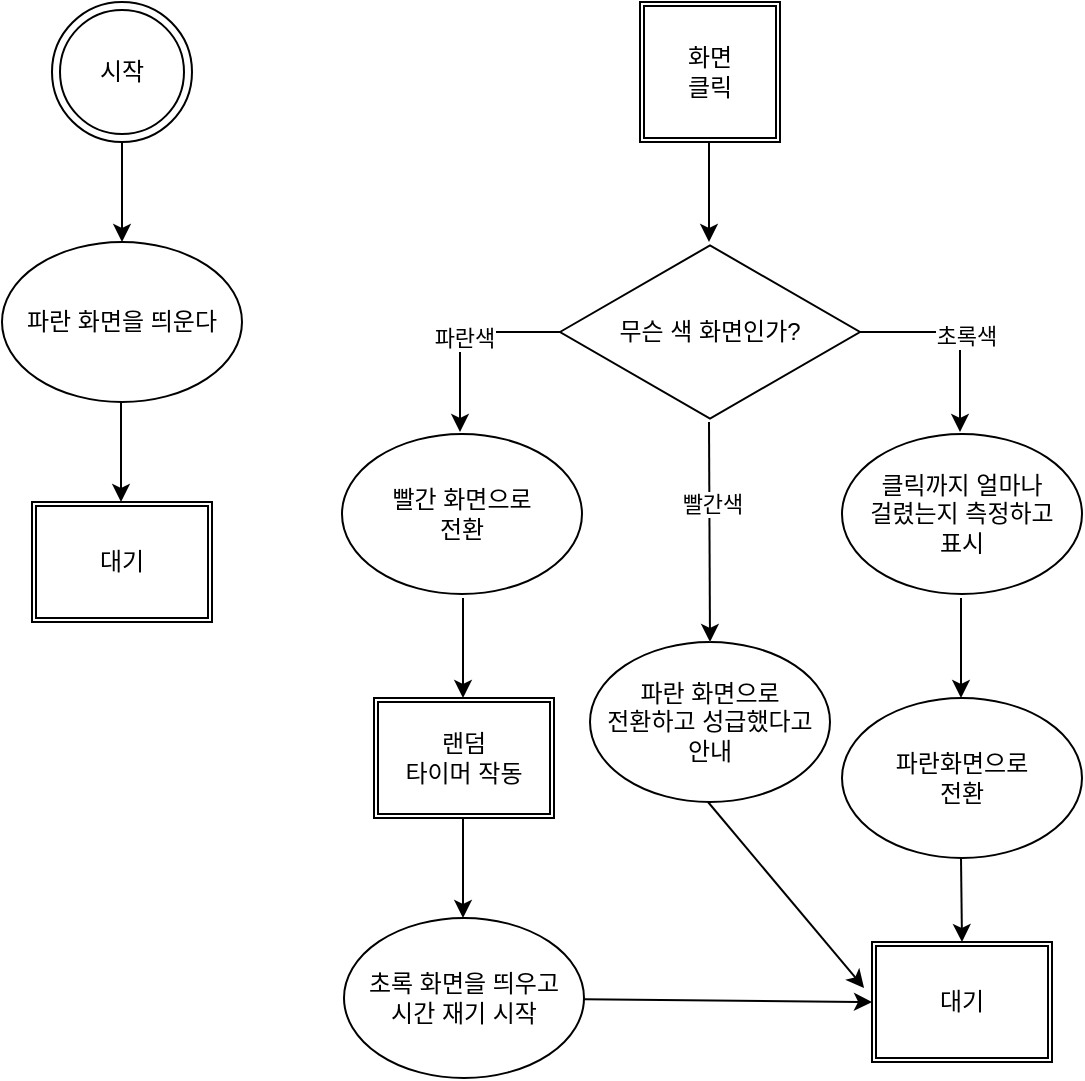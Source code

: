 <mxfile version="20.2.3" type="device"><diagram id="W2oahaofPUFkbr38fmBx" name="페이지-1"><mxGraphModel dx="1038" dy="641" grid="1" gridSize="10" guides="1" tooltips="1" connect="1" arrows="1" fold="1" page="1" pageScale="1" pageWidth="827" pageHeight="1169" math="0" shadow="0"><root><mxCell id="0"/><mxCell id="1" parent="0"/><mxCell id="XhwhMsQI50RNyiCzAyKi-1" value="시작" style="ellipse;shape=doubleEllipse;whiteSpace=wrap;html=1;aspect=fixed;" parent="1" vertex="1"><mxGeometry x="85" y="100" width="70" height="70" as="geometry"/></mxCell><mxCell id="XhwhMsQI50RNyiCzAyKi-2" value="" style="endArrow=classic;html=1;rounded=0;" parent="1" edge="1"><mxGeometry width="50" height="50" relative="1" as="geometry"><mxPoint x="120" y="170" as="sourcePoint"/><mxPoint x="120" y="220" as="targetPoint"/></mxGeometry></mxCell><mxCell id="XhwhMsQI50RNyiCzAyKi-3" value="파란 화면을 띄운다" style="ellipse;whiteSpace=wrap;html=1;" parent="1" vertex="1"><mxGeometry x="60" y="220" width="120" height="80" as="geometry"/></mxCell><mxCell id="XhwhMsQI50RNyiCzAyKi-4" value="" style="endArrow=classic;html=1;rounded=0;" parent="1" edge="1"><mxGeometry width="50" height="50" relative="1" as="geometry"><mxPoint x="119.5" y="300" as="sourcePoint"/><mxPoint x="119.5" y="350" as="targetPoint"/></mxGeometry></mxCell><mxCell id="XhwhMsQI50RNyiCzAyKi-5" value="대기" style="shape=ext;double=1;rounded=0;whiteSpace=wrap;html=1;" parent="1" vertex="1"><mxGeometry x="75" y="350" width="90" height="60" as="geometry"/></mxCell><mxCell id="XhwhMsQI50RNyiCzAyKi-6" value="화면&lt;br&gt;클릭" style="shape=ext;double=1;whiteSpace=wrap;html=1;aspect=fixed;" parent="1" vertex="1"><mxGeometry x="379" y="100" width="70" height="70" as="geometry"/></mxCell><mxCell id="XhwhMsQI50RNyiCzAyKi-7" value="" style="endArrow=classic;html=1;rounded=0;" parent="1" edge="1"><mxGeometry width="50" height="50" relative="1" as="geometry"><mxPoint x="413.5" y="170" as="sourcePoint"/><mxPoint x="413.5" y="220" as="targetPoint"/></mxGeometry></mxCell><mxCell id="XhwhMsQI50RNyiCzAyKi-9" value="빨간 화면으로&lt;br&gt;전환" style="ellipse;whiteSpace=wrap;html=1;" parent="1" vertex="1"><mxGeometry x="230" y="316" width="120" height="80" as="geometry"/></mxCell><mxCell id="XhwhMsQI50RNyiCzAyKi-10" value="" style="endArrow=classic;html=1;rounded=0;" parent="1" edge="1"><mxGeometry width="50" height="50" relative="1" as="geometry"><mxPoint x="290.5" y="398" as="sourcePoint"/><mxPoint x="290.5" y="448" as="targetPoint"/></mxGeometry></mxCell><mxCell id="XhwhMsQI50RNyiCzAyKi-12" value="랜덤&lt;br&gt;타이머 작동" style="shape=ext;double=1;rounded=0;whiteSpace=wrap;html=1;" parent="1" vertex="1"><mxGeometry x="246" y="448" width="90" height="60" as="geometry"/></mxCell><mxCell id="XhwhMsQI50RNyiCzAyKi-13" value="" style="endArrow=classic;html=1;rounded=0;" parent="1" edge="1"><mxGeometry width="50" height="50" relative="1" as="geometry"><mxPoint x="290.5" y="508" as="sourcePoint"/><mxPoint x="290.5" y="558" as="targetPoint"/></mxGeometry></mxCell><mxCell id="XhwhMsQI50RNyiCzAyKi-15" value="초록 화면을 띄우고&lt;br&gt;시간 재기 시작" style="ellipse;whiteSpace=wrap;html=1;" parent="1" vertex="1"><mxGeometry x="231" y="558" width="120" height="80" as="geometry"/></mxCell><mxCell id="XhwhMsQI50RNyiCzAyKi-23" value="" style="endArrow=classic;html=1;rounded=0;entryX=0.5;entryY=0;entryDx=0;entryDy=0;" parent="1" target="XhwhMsQI50RNyiCzAyKi-18" edge="1"><mxGeometry width="50" height="50" relative="1" as="geometry"><mxPoint x="539.5" y="528" as="sourcePoint"/><mxPoint x="540" y="560" as="targetPoint"/></mxGeometry></mxCell><mxCell id="XhwhMsQI50RNyiCzAyKi-24" value="파란 화면으로&lt;br&gt;전환하고 성급했다고&lt;br&gt;안내" style="ellipse;whiteSpace=wrap;html=1;" parent="1" vertex="1"><mxGeometry x="354" y="420" width="120" height="80" as="geometry"/></mxCell><mxCell id="XhwhMsQI50RNyiCzAyKi-26" value="" style="endArrow=classic;html=1;rounded=0;entryX=-0.044;entryY=0.383;entryDx=0;entryDy=0;entryPerimeter=0;" parent="1" target="XhwhMsQI50RNyiCzAyKi-18" edge="1"><mxGeometry width="50" height="50" relative="1" as="geometry"><mxPoint x="413" y="500" as="sourcePoint"/><mxPoint x="413" y="550" as="targetPoint"/></mxGeometry></mxCell><mxCell id="XhwhMsQI50RNyiCzAyKi-27" value="클릭까지 얼마나&lt;br&gt;걸렸는지 측정하고&lt;br&gt;표시" style="ellipse;whiteSpace=wrap;html=1;" parent="1" vertex="1"><mxGeometry x="480" y="316" width="120" height="80" as="geometry"/></mxCell><mxCell id="XhwhMsQI50RNyiCzAyKi-29" value="" style="endArrow=classic;html=1;rounded=0;" parent="1" edge="1"><mxGeometry width="50" height="50" relative="1" as="geometry"><mxPoint x="539.5" y="398" as="sourcePoint"/><mxPoint x="539.5" y="448" as="targetPoint"/></mxGeometry></mxCell><mxCell id="XhwhMsQI50RNyiCzAyKi-30" value="파란화면으로&lt;br&gt;전환" style="ellipse;whiteSpace=wrap;html=1;" parent="1" vertex="1"><mxGeometry x="480" y="448" width="120" height="80" as="geometry"/></mxCell><mxCell id="XhwhMsQI50RNyiCzAyKi-31" value="무슨 색 화면인가?" style="html=1;whiteSpace=wrap;aspect=fixed;shape=isoRectangle;" parent="1" vertex="1"><mxGeometry x="339" y="220" width="150" height="90" as="geometry"/></mxCell><mxCell id="XhwhMsQI50RNyiCzAyKi-34" value="" style="edgeStyle=segmentEdgeStyle;endArrow=classic;html=1;rounded=0;" parent="1" edge="1"><mxGeometry width="50" height="50" relative="1" as="geometry"><mxPoint x="339" y="265" as="sourcePoint"/><mxPoint x="289" y="315" as="targetPoint"/></mxGeometry></mxCell><mxCell id="XhwhMsQI50RNyiCzAyKi-36" value="파란색" style="edgeLabel;html=1;align=center;verticalAlign=middle;resizable=0;points=[];" parent="XhwhMsQI50RNyiCzAyKi-34" vertex="1" connectable="0"><mxGeometry x="0.06" y="2" relative="1" as="geometry"><mxPoint as="offset"/></mxGeometry></mxCell><mxCell id="XhwhMsQI50RNyiCzAyKi-35" value="" style="edgeStyle=segmentEdgeStyle;endArrow=classic;html=1;rounded=0;" parent="1" edge="1"><mxGeometry width="50" height="50" relative="1" as="geometry"><mxPoint x="489" y="265" as="sourcePoint"/><mxPoint x="539" y="315" as="targetPoint"/></mxGeometry></mxCell><mxCell id="XhwhMsQI50RNyiCzAyKi-37" value="초록색" style="edgeLabel;html=1;align=center;verticalAlign=middle;resizable=0;points=[];" parent="XhwhMsQI50RNyiCzAyKi-35" vertex="1" connectable="0"><mxGeometry x="0.04" y="3" relative="1" as="geometry"><mxPoint as="offset"/></mxGeometry></mxCell><mxCell id="XhwhMsQI50RNyiCzAyKi-40" value="" style="endArrow=classic;html=1;rounded=0;strokeColor=#FFFFFF;" parent="1" edge="1"><mxGeometry width="50" height="50" relative="1" as="geometry"><mxPoint x="414" y="310" as="sourcePoint"/><mxPoint x="414" y="420" as="targetPoint"/></mxGeometry></mxCell><mxCell id="XhwhMsQI50RNyiCzAyKi-18" value="대기" style="shape=ext;double=1;rounded=0;whiteSpace=wrap;html=1;" parent="1" vertex="1"><mxGeometry x="495" y="570" width="90" height="60" as="geometry"/></mxCell><mxCell id="RmMD9NEM_vzHwXkPvQ6T-1" value="" style="endArrow=classic;html=1;rounded=0;entryX=0.5;entryY=0;entryDx=0;entryDy=0;" edge="1" parent="1" target="XhwhMsQI50RNyiCzAyKi-24"><mxGeometry width="50" height="50" relative="1" as="geometry"><mxPoint x="413.5" y="310" as="sourcePoint"/><mxPoint x="413.5" y="360" as="targetPoint"/></mxGeometry></mxCell><mxCell id="RmMD9NEM_vzHwXkPvQ6T-2" value="빨간색" style="edgeLabel;html=1;align=center;verticalAlign=middle;resizable=0;points=[];" vertex="1" connectable="0" parent="RmMD9NEM_vzHwXkPvQ6T-1"><mxGeometry x="-0.258" y="1" relative="1" as="geometry"><mxPoint as="offset"/></mxGeometry></mxCell><mxCell id="RmMD9NEM_vzHwXkPvQ6T-3" value="" style="endArrow=classic;html=1;rounded=0;entryX=0;entryY=0.5;entryDx=0;entryDy=0;" edge="1" parent="1" source="XhwhMsQI50RNyiCzAyKi-15" target="XhwhMsQI50RNyiCzAyKi-18"><mxGeometry width="50" height="50" relative="1" as="geometry"><mxPoint x="410" y="630" as="sourcePoint"/><mxPoint x="404" y="550" as="targetPoint"/></mxGeometry></mxCell></root></mxGraphModel></diagram></mxfile>